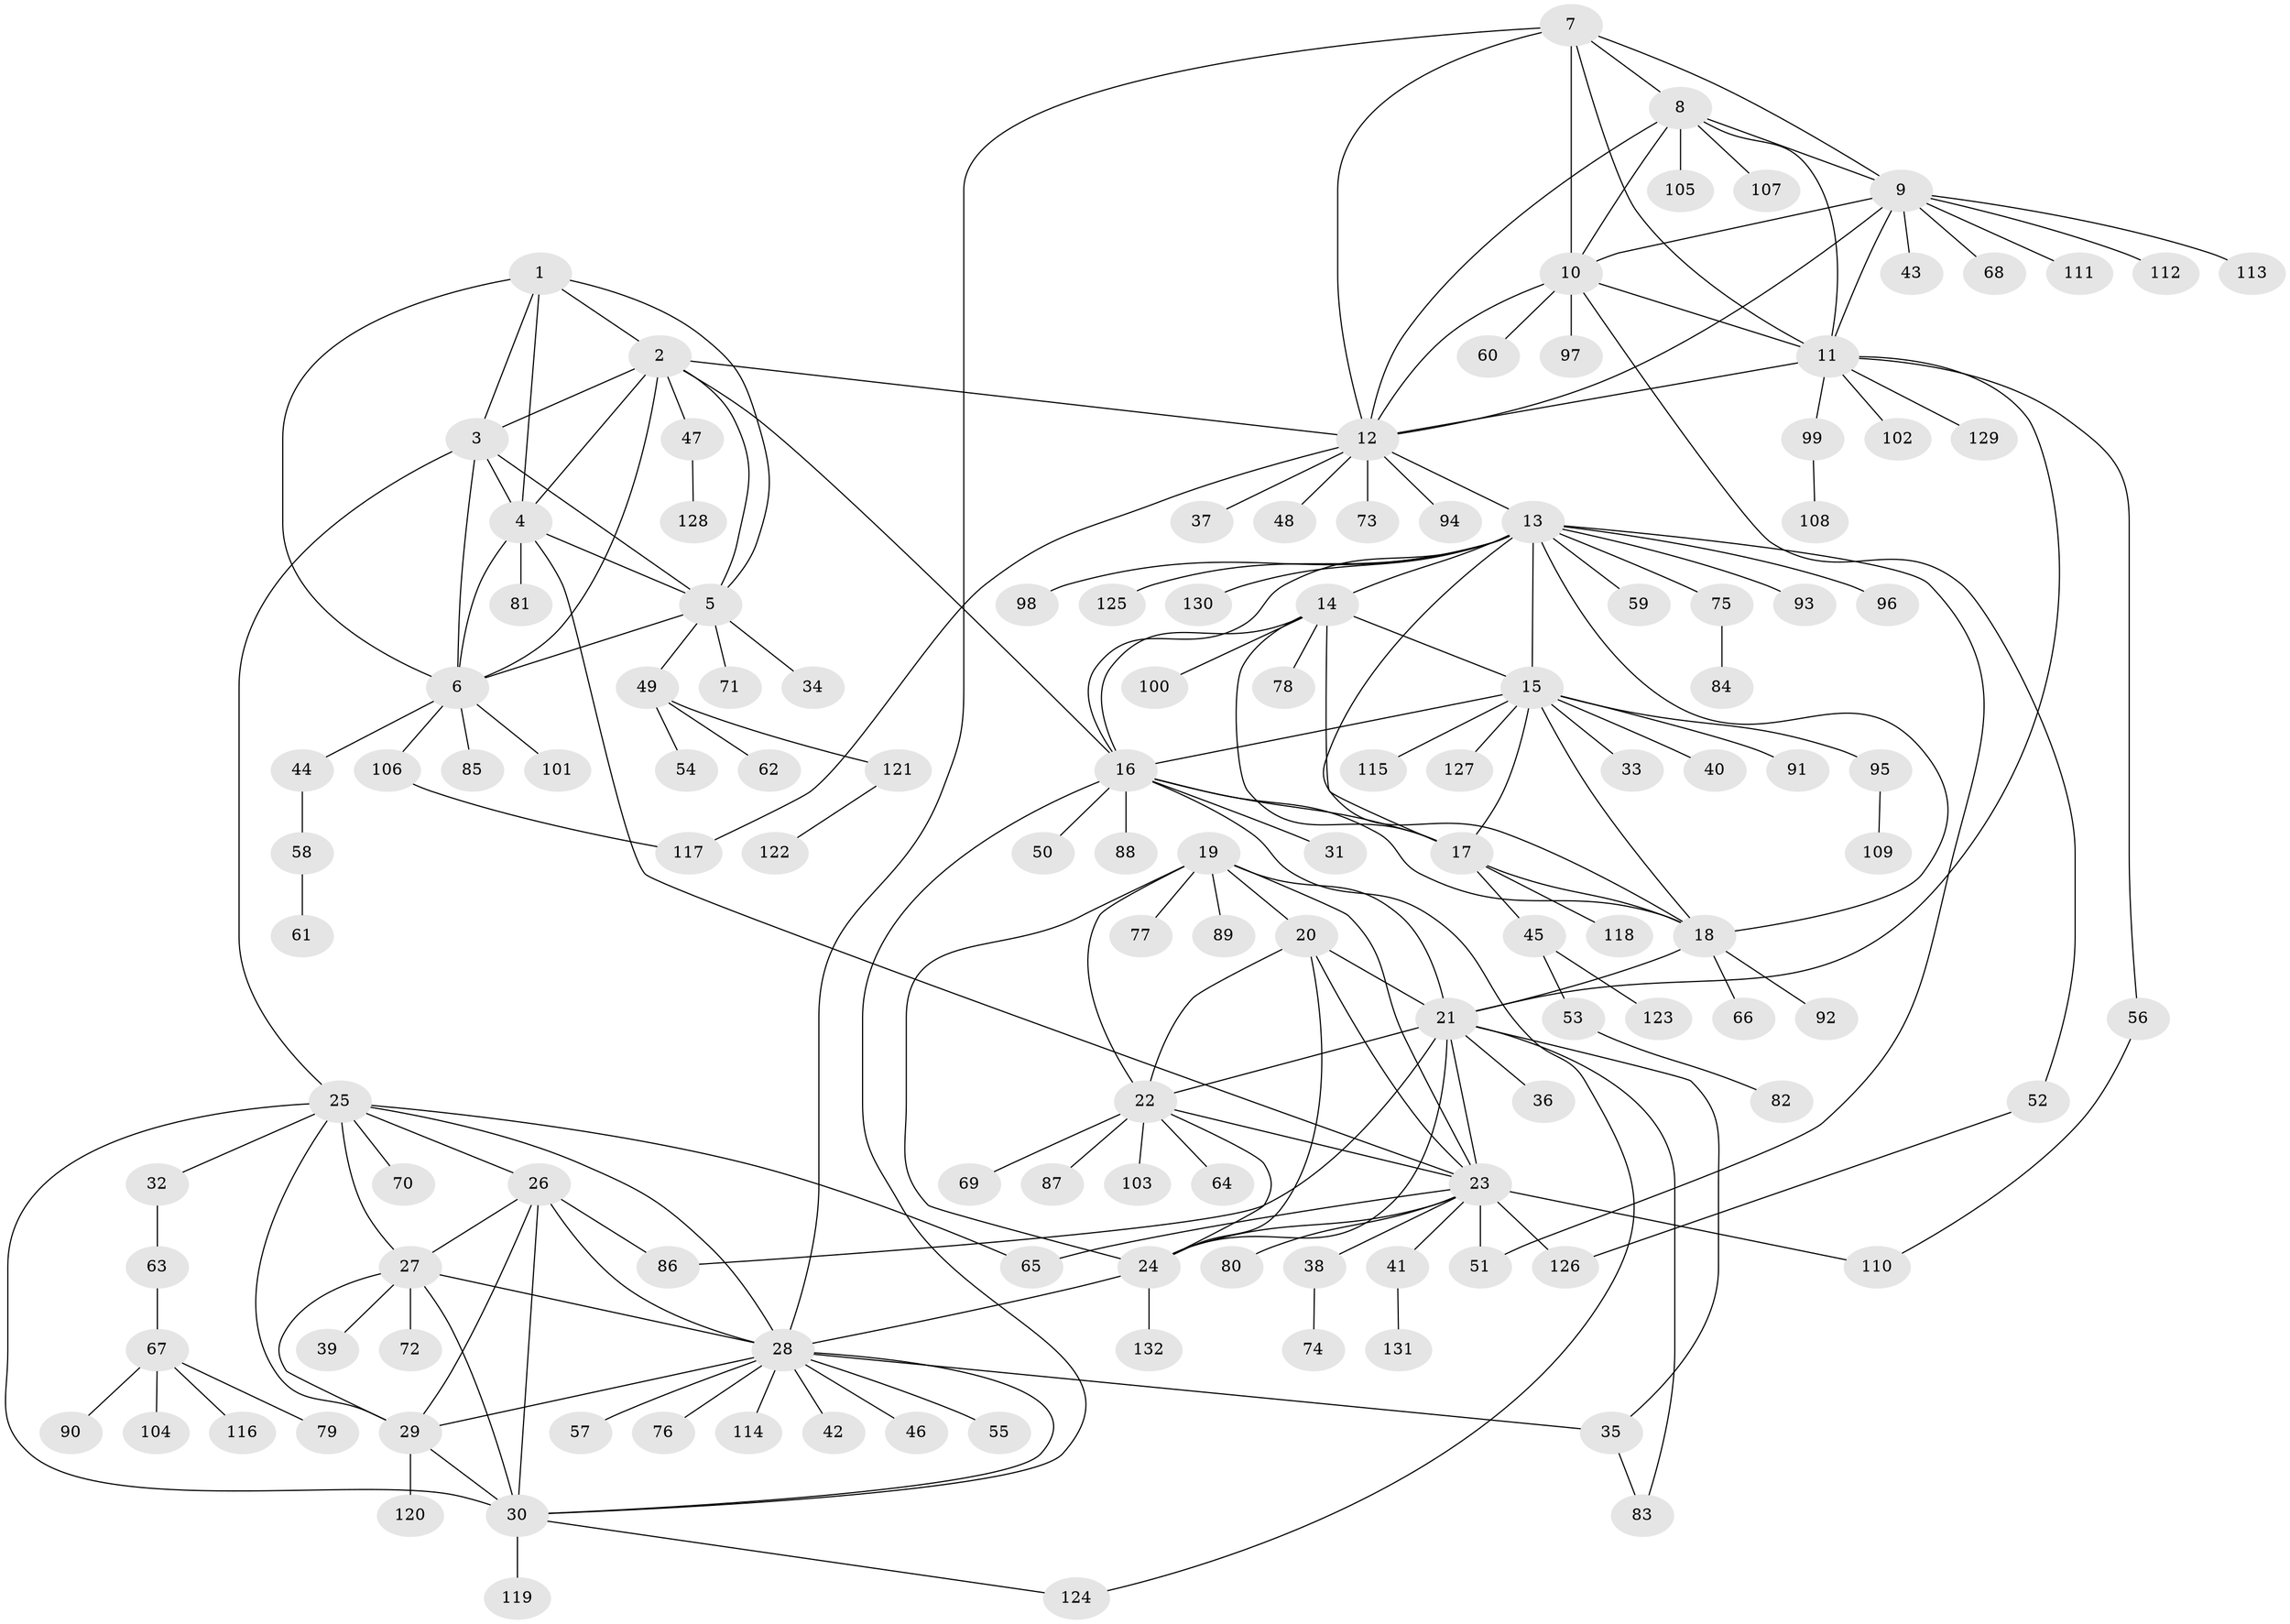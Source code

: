 // Generated by graph-tools (version 1.1) at 2025/26/03/09/25 03:26:40]
// undirected, 132 vertices, 196 edges
graph export_dot {
graph [start="1"]
  node [color=gray90,style=filled];
  1;
  2;
  3;
  4;
  5;
  6;
  7;
  8;
  9;
  10;
  11;
  12;
  13;
  14;
  15;
  16;
  17;
  18;
  19;
  20;
  21;
  22;
  23;
  24;
  25;
  26;
  27;
  28;
  29;
  30;
  31;
  32;
  33;
  34;
  35;
  36;
  37;
  38;
  39;
  40;
  41;
  42;
  43;
  44;
  45;
  46;
  47;
  48;
  49;
  50;
  51;
  52;
  53;
  54;
  55;
  56;
  57;
  58;
  59;
  60;
  61;
  62;
  63;
  64;
  65;
  66;
  67;
  68;
  69;
  70;
  71;
  72;
  73;
  74;
  75;
  76;
  77;
  78;
  79;
  80;
  81;
  82;
  83;
  84;
  85;
  86;
  87;
  88;
  89;
  90;
  91;
  92;
  93;
  94;
  95;
  96;
  97;
  98;
  99;
  100;
  101;
  102;
  103;
  104;
  105;
  106;
  107;
  108;
  109;
  110;
  111;
  112;
  113;
  114;
  115;
  116;
  117;
  118;
  119;
  120;
  121;
  122;
  123;
  124;
  125;
  126;
  127;
  128;
  129;
  130;
  131;
  132;
  1 -- 2;
  1 -- 3;
  1 -- 4;
  1 -- 5;
  1 -- 6;
  2 -- 3;
  2 -- 4;
  2 -- 5;
  2 -- 6;
  2 -- 12;
  2 -- 16;
  2 -- 47;
  3 -- 4;
  3 -- 5;
  3 -- 6;
  3 -- 25;
  4 -- 5;
  4 -- 6;
  4 -- 23;
  4 -- 81;
  5 -- 6;
  5 -- 34;
  5 -- 49;
  5 -- 71;
  6 -- 44;
  6 -- 85;
  6 -- 101;
  6 -- 106;
  7 -- 8;
  7 -- 9;
  7 -- 10;
  7 -- 11;
  7 -- 12;
  7 -- 28;
  8 -- 9;
  8 -- 10;
  8 -- 11;
  8 -- 12;
  8 -- 105;
  8 -- 107;
  9 -- 10;
  9 -- 11;
  9 -- 12;
  9 -- 43;
  9 -- 68;
  9 -- 111;
  9 -- 112;
  9 -- 113;
  10 -- 11;
  10 -- 12;
  10 -- 52;
  10 -- 60;
  10 -- 97;
  11 -- 12;
  11 -- 21;
  11 -- 56;
  11 -- 99;
  11 -- 102;
  11 -- 129;
  12 -- 13;
  12 -- 37;
  12 -- 48;
  12 -- 73;
  12 -- 94;
  12 -- 117;
  13 -- 14;
  13 -- 15;
  13 -- 16;
  13 -- 17;
  13 -- 18;
  13 -- 51;
  13 -- 59;
  13 -- 75;
  13 -- 93;
  13 -- 96;
  13 -- 98;
  13 -- 125;
  13 -- 130;
  14 -- 15;
  14 -- 16;
  14 -- 17;
  14 -- 18;
  14 -- 78;
  14 -- 100;
  15 -- 16;
  15 -- 17;
  15 -- 18;
  15 -- 33;
  15 -- 40;
  15 -- 91;
  15 -- 95;
  15 -- 115;
  15 -- 127;
  16 -- 17;
  16 -- 18;
  16 -- 30;
  16 -- 31;
  16 -- 50;
  16 -- 88;
  16 -- 124;
  17 -- 18;
  17 -- 45;
  17 -- 118;
  18 -- 21;
  18 -- 66;
  18 -- 92;
  19 -- 20;
  19 -- 21;
  19 -- 22;
  19 -- 23;
  19 -- 24;
  19 -- 77;
  19 -- 89;
  20 -- 21;
  20 -- 22;
  20 -- 23;
  20 -- 24;
  21 -- 22;
  21 -- 23;
  21 -- 24;
  21 -- 35;
  21 -- 36;
  21 -- 83;
  21 -- 86;
  22 -- 23;
  22 -- 24;
  22 -- 64;
  22 -- 69;
  22 -- 87;
  22 -- 103;
  23 -- 24;
  23 -- 38;
  23 -- 41;
  23 -- 51;
  23 -- 65;
  23 -- 80;
  23 -- 110;
  23 -- 126;
  24 -- 28;
  24 -- 132;
  25 -- 26;
  25 -- 27;
  25 -- 28;
  25 -- 29;
  25 -- 30;
  25 -- 32;
  25 -- 65;
  25 -- 70;
  26 -- 27;
  26 -- 28;
  26 -- 29;
  26 -- 30;
  26 -- 86;
  27 -- 28;
  27 -- 29;
  27 -- 30;
  27 -- 39;
  27 -- 72;
  28 -- 29;
  28 -- 30;
  28 -- 35;
  28 -- 42;
  28 -- 46;
  28 -- 55;
  28 -- 57;
  28 -- 76;
  28 -- 114;
  29 -- 30;
  29 -- 120;
  30 -- 119;
  30 -- 124;
  32 -- 63;
  35 -- 83;
  38 -- 74;
  41 -- 131;
  44 -- 58;
  45 -- 53;
  45 -- 123;
  47 -- 128;
  49 -- 54;
  49 -- 62;
  49 -- 121;
  52 -- 126;
  53 -- 82;
  56 -- 110;
  58 -- 61;
  63 -- 67;
  67 -- 79;
  67 -- 90;
  67 -- 104;
  67 -- 116;
  75 -- 84;
  95 -- 109;
  99 -- 108;
  106 -- 117;
  121 -- 122;
}
